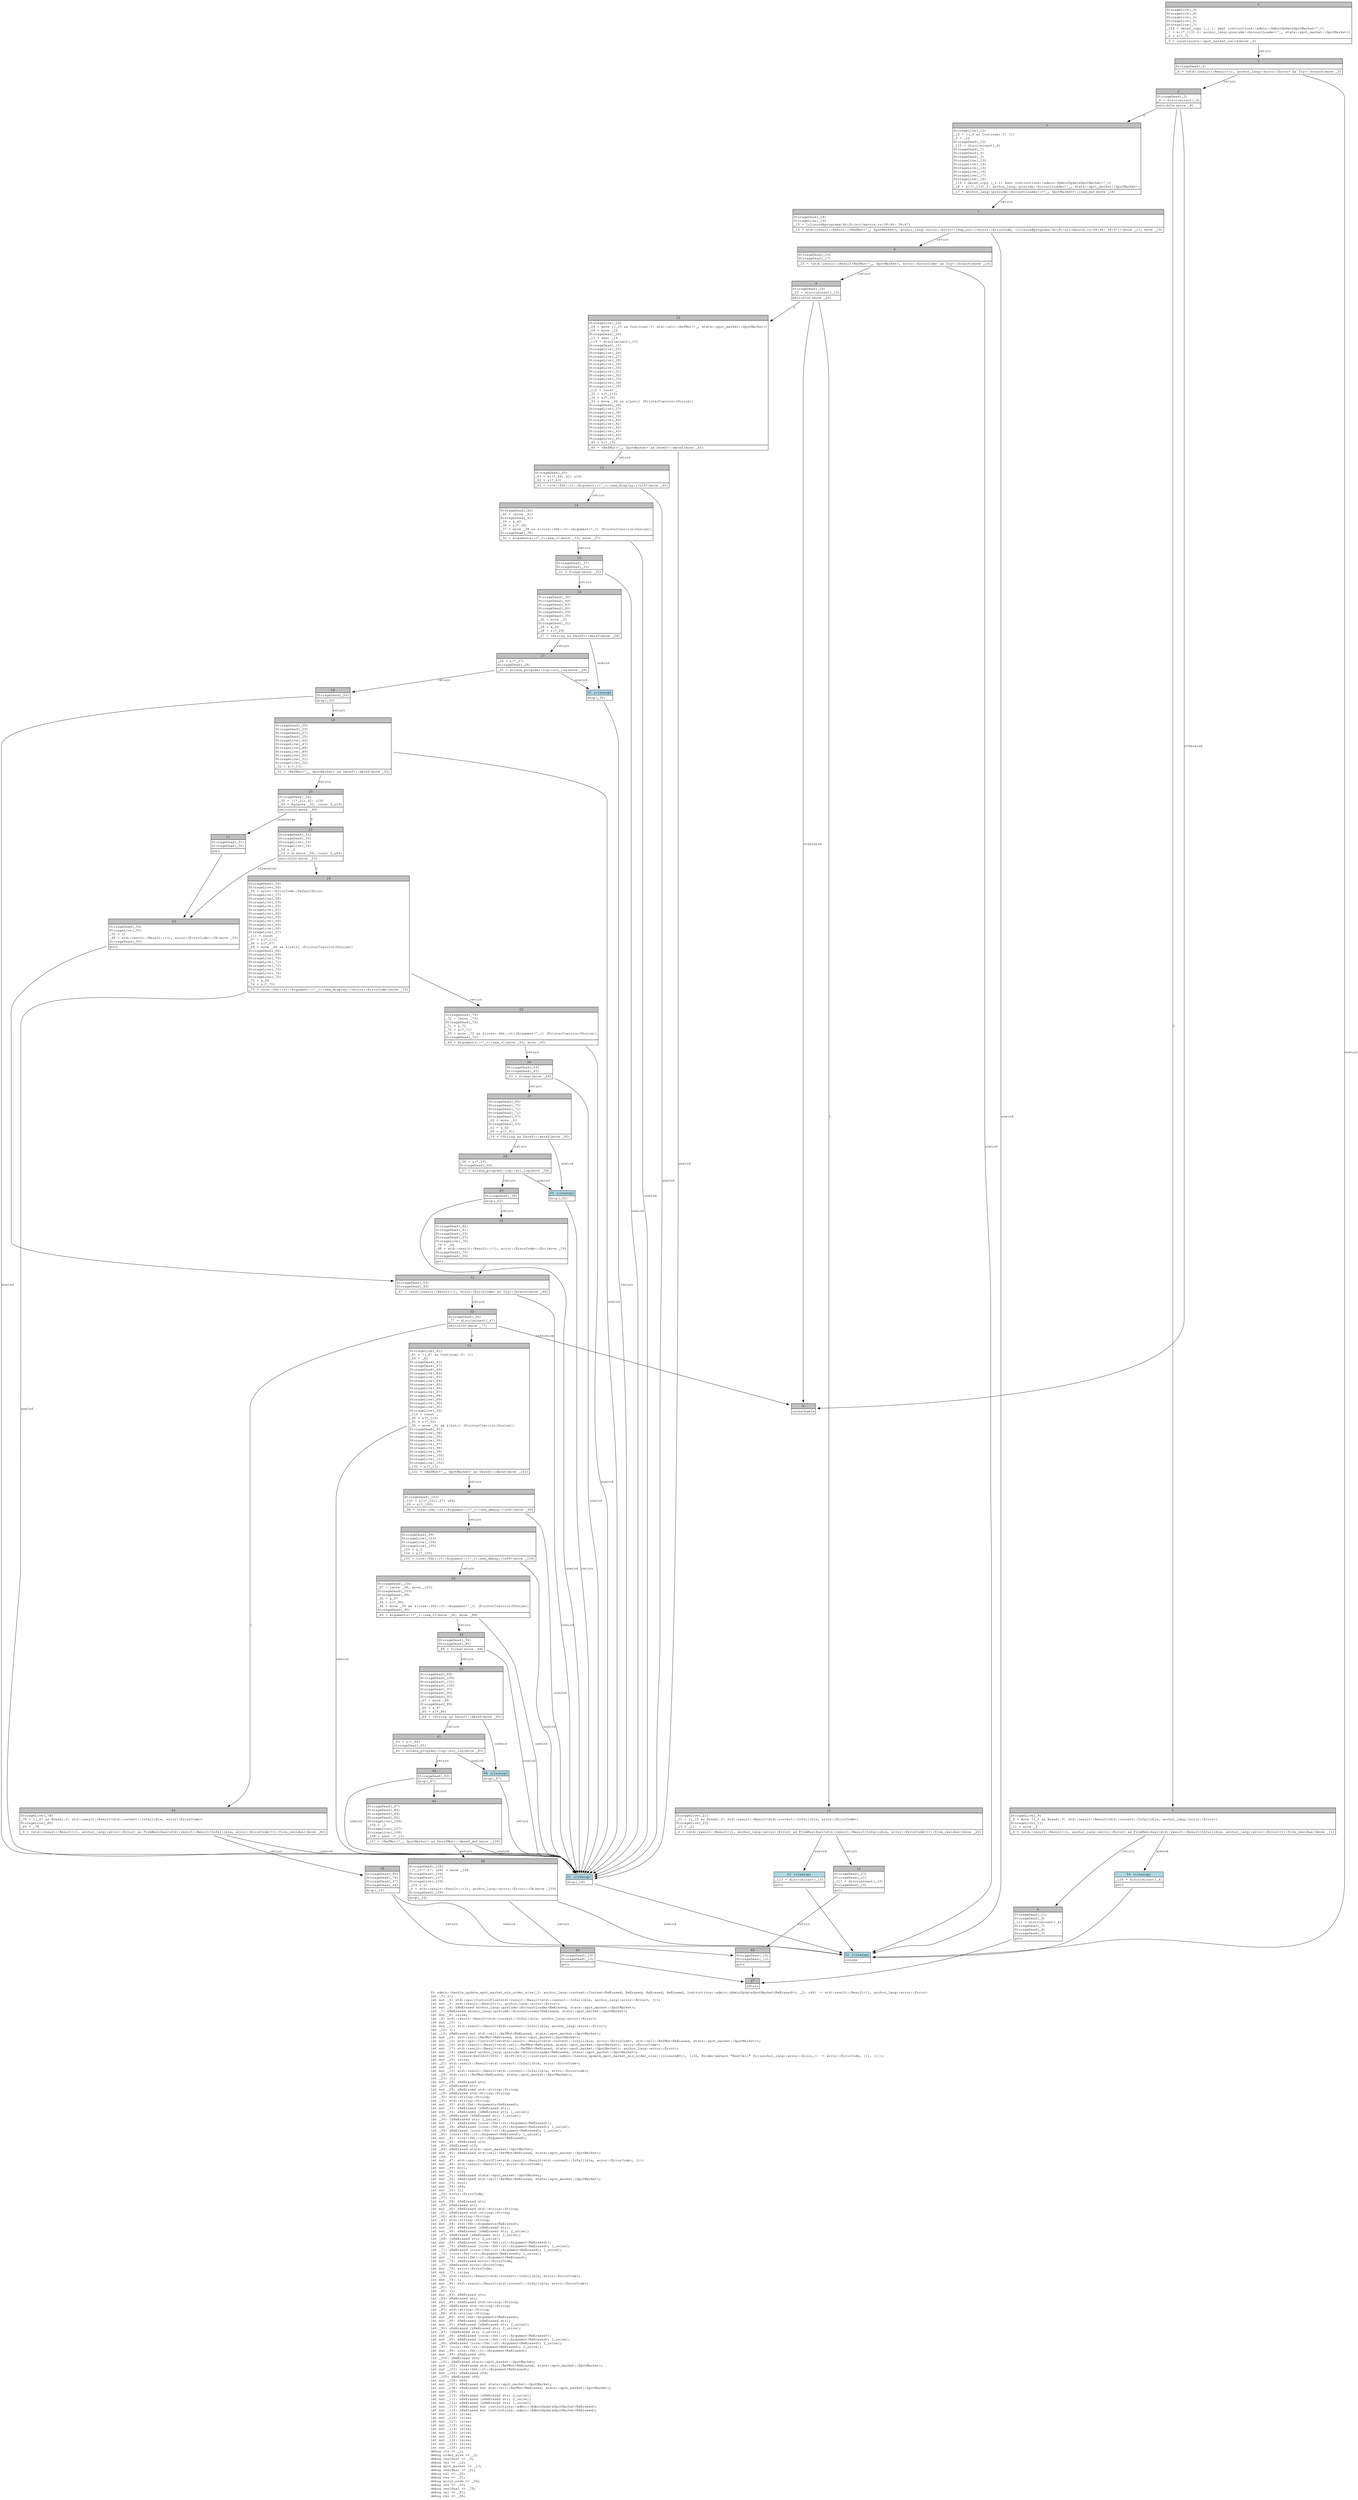 digraph Mir_0_5631 {
    graph [fontname="Courier, monospace"];
    node [fontname="Courier, monospace"];
    edge [fontname="Courier, monospace"];
    label=<fn admin::handle_update_spot_market_min_order_size(_1: anchor_lang::context::Context&lt;ReErased, ReErased, ReErased, ReErased, instructions::admin::AdminUpdateSpotMarket&lt;ReErased&gt;&gt;, _2: u64) -&gt; std::result::Result&lt;(), anchor_lang::error::Error&gt;<br align="left"/>let _3: ();<br align="left"/>let mut _4: std::ops::ControlFlow&lt;std::result::Result&lt;std::convert::Infallible, anchor_lang::error::Error&gt;, ()&gt;;<br align="left"/>let mut _5: std::result::Result&lt;(), anchor_lang::error::Error&gt;;<br align="left"/>let mut _6: &amp;ReErased anchor_lang::prelude::AccountLoader&lt;ReErased, state::spot_market::SpotMarket&gt;;<br align="left"/>let _7: &amp;ReErased anchor_lang::prelude::AccountLoader&lt;ReErased, state::spot_market::SpotMarket&gt;;<br align="left"/>let mut _8: isize;<br align="left"/>let _9: std::result::Result&lt;std::convert::Infallible, anchor_lang::error::Error&gt;;<br align="left"/>let mut _10: !;<br align="left"/>let mut _11: std::result::Result&lt;std::convert::Infallible, anchor_lang::error::Error&gt;;<br align="left"/>let _12: ();<br align="left"/>let _13: &amp;ReErased mut std::cell::RefMut&lt;ReErased, state::spot_market::SpotMarket&gt;;<br align="left"/>let mut _14: std::cell::RefMut&lt;ReErased, state::spot_market::SpotMarket&gt;;<br align="left"/>let mut _15: std::ops::ControlFlow&lt;std::result::Result&lt;std::convert::Infallible, error::ErrorCode&gt;, std::cell::RefMut&lt;ReErased, state::spot_market::SpotMarket&gt;&gt;;<br align="left"/>let mut _16: std::result::Result&lt;std::cell::RefMut&lt;ReErased, state::spot_market::SpotMarket&gt;, error::ErrorCode&gt;;<br align="left"/>let mut _17: std::result::Result&lt;std::cell::RefMut&lt;ReErased, state::spot_market::SpotMarket&gt;, anchor_lang::error::Error&gt;;<br align="left"/>let mut _18: &amp;ReErased anchor_lang::prelude::AccountLoader&lt;ReErased, state::spot_market::SpotMarket&gt;;<br align="left"/>let mut _19: Closure(DefId(0:5632 ~ drift[d311]::instructions::admin::handle_update_spot_market_min_order_size::{closure#0}), [i32, Binder(extern &quot;RustCall&quot; fn((anchor_lang::error::Error,)) -&gt; error::ErrorCode, []), ()]);<br align="left"/>let mut _20: isize;<br align="left"/>let _21: std::result::Result&lt;std::convert::Infallible, error::ErrorCode&gt;;<br align="left"/>let mut _22: !;<br align="left"/>let mut _23: std::result::Result&lt;std::convert::Infallible, error::ErrorCode&gt;;<br align="left"/>let _24: std::cell::RefMut&lt;ReErased, state::spot_market::SpotMarket&gt;;<br align="left"/>let _25: ();<br align="left"/>let mut _26: &amp;ReErased str;<br align="left"/>let _27: &amp;ReErased str;<br align="left"/>let mut _28: &amp;ReErased std::string::String;<br align="left"/>let _29: &amp;ReErased std::string::String;<br align="left"/>let _30: std::string::String;<br align="left"/>let _31: std::string::String;<br align="left"/>let mut _32: std::fmt::Arguments&lt;ReErased&gt;;<br align="left"/>let mut _33: &amp;ReErased [&amp;ReErased str];<br align="left"/>let mut _34: &amp;ReErased [&amp;ReErased str; 1_usize];<br align="left"/>let _35: &amp;ReErased [&amp;ReErased str; 1_usize];<br align="left"/>let _36: [&amp;ReErased str; 1_usize];<br align="left"/>let mut _37: &amp;ReErased [core::fmt::rt::Argument&lt;ReErased&gt;];<br align="left"/>let mut _38: &amp;ReErased [core::fmt::rt::Argument&lt;ReErased&gt;; 1_usize];<br align="left"/>let _39: &amp;ReErased [core::fmt::rt::Argument&lt;ReErased&gt;; 1_usize];<br align="left"/>let _40: [core::fmt::rt::Argument&lt;ReErased&gt;; 1_usize];<br align="left"/>let mut _41: core::fmt::rt::Argument&lt;ReErased&gt;;<br align="left"/>let mut _42: &amp;ReErased u16;<br align="left"/>let _43: &amp;ReErased u16;<br align="left"/>let _44: &amp;ReErased state::spot_market::SpotMarket;<br align="left"/>let mut _45: &amp;ReErased std::cell::RefMut&lt;ReErased, state::spot_market::SpotMarket&gt;;<br align="left"/>let _46: ();<br align="left"/>let mut _47: std::ops::ControlFlow&lt;std::result::Result&lt;std::convert::Infallible, error::ErrorCode&gt;, ()&gt;;<br align="left"/>let mut _48: std::result::Result&lt;(), error::ErrorCode&gt;;<br align="left"/>let mut _49: bool;<br align="left"/>let mut _50: u16;<br align="left"/>let mut _51: &amp;ReErased state::spot_market::SpotMarket;<br align="left"/>let mut _52: &amp;ReErased std::cell::RefMut&lt;ReErased, state::spot_market::SpotMarket&gt;;<br align="left"/>let mut _53: bool;<br align="left"/>let mut _54: u64;<br align="left"/>let mut _55: ();<br align="left"/>let _56: error::ErrorCode;<br align="left"/>let _57: ();<br align="left"/>let mut _58: &amp;ReErased str;<br align="left"/>let _59: &amp;ReErased str;<br align="left"/>let mut _60: &amp;ReErased std::string::String;<br align="left"/>let _61: &amp;ReErased std::string::String;<br align="left"/>let _62: std::string::String;<br align="left"/>let _63: std::string::String;<br align="left"/>let mut _64: std::fmt::Arguments&lt;ReErased&gt;;<br align="left"/>let mut _65: &amp;ReErased [&amp;ReErased str];<br align="left"/>let mut _66: &amp;ReErased [&amp;ReErased str; 2_usize];<br align="left"/>let _67: &amp;ReErased [&amp;ReErased str; 2_usize];<br align="left"/>let _68: [&amp;ReErased str; 2_usize];<br align="left"/>let mut _69: &amp;ReErased [core::fmt::rt::Argument&lt;ReErased&gt;];<br align="left"/>let mut _70: &amp;ReErased [core::fmt::rt::Argument&lt;ReErased&gt;; 1_usize];<br align="left"/>let _71: &amp;ReErased [core::fmt::rt::Argument&lt;ReErased&gt;; 1_usize];<br align="left"/>let _72: [core::fmt::rt::Argument&lt;ReErased&gt;; 1_usize];<br align="left"/>let mut _73: core::fmt::rt::Argument&lt;ReErased&gt;;<br align="left"/>let mut _74: &amp;ReErased error::ErrorCode;<br align="left"/>let _75: &amp;ReErased error::ErrorCode;<br align="left"/>let mut _76: error::ErrorCode;<br align="left"/>let mut _77: isize;<br align="left"/>let _78: std::result::Result&lt;std::convert::Infallible, error::ErrorCode&gt;;<br align="left"/>let mut _79: !;<br align="left"/>let mut _80: std::result::Result&lt;std::convert::Infallible, error::ErrorCode&gt;;<br align="left"/>let _81: ();<br align="left"/>let _82: ();<br align="left"/>let mut _83: &amp;ReErased str;<br align="left"/>let _84: &amp;ReErased str;<br align="left"/>let mut _85: &amp;ReErased std::string::String;<br align="left"/>let _86: &amp;ReErased std::string::String;<br align="left"/>let _87: std::string::String;<br align="left"/>let _88: std::string::String;<br align="left"/>let mut _89: std::fmt::Arguments&lt;ReErased&gt;;<br align="left"/>let mut _90: &amp;ReErased [&amp;ReErased str];<br align="left"/>let mut _91: &amp;ReErased [&amp;ReErased str; 2_usize];<br align="left"/>let _92: &amp;ReErased [&amp;ReErased str; 2_usize];<br align="left"/>let _93: [&amp;ReErased str; 2_usize];<br align="left"/>let mut _94: &amp;ReErased [core::fmt::rt::Argument&lt;ReErased&gt;];<br align="left"/>let mut _95: &amp;ReErased [core::fmt::rt::Argument&lt;ReErased&gt;; 2_usize];<br align="left"/>let _96: &amp;ReErased [core::fmt::rt::Argument&lt;ReErased&gt;; 2_usize];<br align="left"/>let _97: [core::fmt::rt::Argument&lt;ReErased&gt;; 2_usize];<br align="left"/>let mut _98: core::fmt::rt::Argument&lt;ReErased&gt;;<br align="left"/>let mut _99: &amp;ReErased u64;<br align="left"/>let _100: &amp;ReErased u64;<br align="left"/>let _101: &amp;ReErased state::spot_market::SpotMarket;<br align="left"/>let mut _102: &amp;ReErased std::cell::RefMut&lt;ReErased, state::spot_market::SpotMarket&gt;;<br align="left"/>let mut _103: core::fmt::rt::Argument&lt;ReErased&gt;;<br align="left"/>let mut _104: &amp;ReErased u64;<br align="left"/>let _105: &amp;ReErased u64;<br align="left"/>let mut _106: u64;<br align="left"/>let mut _107: &amp;ReErased mut state::spot_market::SpotMarket;<br align="left"/>let mut _108: &amp;ReErased mut std::cell::RefMut&lt;ReErased, state::spot_market::SpotMarket&gt;;<br align="left"/>let mut _109: ();<br align="left"/>let mut _110: &amp;ReErased [&amp;ReErased str; 2_usize];<br align="left"/>let mut _111: &amp;ReErased [&amp;ReErased str; 2_usize];<br align="left"/>let mut _112: &amp;ReErased [&amp;ReErased str; 1_usize];<br align="left"/>let mut _113: &amp;ReErased mut instructions::admin::AdminUpdateSpotMarket&lt;ReErased&gt;;<br align="left"/>let mut _114: &amp;ReErased mut instructions::admin::AdminUpdateSpotMarket&lt;ReErased&gt;;<br align="left"/>let mut _115: isize;<br align="left"/>let mut _116: isize;<br align="left"/>let mut _117: isize;<br align="left"/>let mut _118: isize;<br align="left"/>let mut _119: isize;<br align="left"/>let mut _120: isize;<br align="left"/>let mut _121: isize;<br align="left"/>let mut _122: isize;<br align="left"/>let mut _123: isize;<br align="left"/>let mut _124: isize;<br align="left"/>debug ctx =&gt; _1;<br align="left"/>debug order_size =&gt; _2;<br align="left"/>debug residual =&gt; _9;<br align="left"/>debug val =&gt; _12;<br align="left"/>debug spot_market =&gt; _13;<br align="left"/>debug residual =&gt; _21;<br align="left"/>debug val =&gt; _24;<br align="left"/>debug res =&gt; _31;<br align="left"/>debug error_code =&gt; _56;<br align="left"/>debug res =&gt; _63;<br align="left"/>debug residual =&gt; _78;<br align="left"/>debug val =&gt; _81;<br align="left"/>debug res =&gt; _88;<br align="left"/>>;
    bb0__0_5631 [shape="none", label=<<table border="0" cellborder="1" cellspacing="0"><tr><td bgcolor="gray" align="center" colspan="1">0</td></tr><tr><td align="left" balign="left">StorageLive(_3)<br/>StorageLive(_4)<br/>StorageLive(_5)<br/>StorageLive(_6)<br/>StorageLive(_7)<br/>_113 = deref_copy (_1.1: &amp;mut instructions::admin::AdminUpdateSpotMarket&lt;'_&gt;)<br/>_7 = &amp;((*_113).2: anchor_lang::prelude::AccountLoader&lt;'_, state::spot_market::SpotMarket&gt;)<br/>_6 = &amp;(*_7)<br/></td></tr><tr><td align="left">_5 = constraints::spot_market_valid(move _6)</td></tr></table>>];
    bb1__0_5631 [shape="none", label=<<table border="0" cellborder="1" cellspacing="0"><tr><td bgcolor="gray" align="center" colspan="1">1</td></tr><tr><td align="left" balign="left">StorageDead(_6)<br/></td></tr><tr><td align="left">_4 = &lt;std::result::Result&lt;(), anchor_lang::error::Error&gt; as Try&gt;::branch(move _5)</td></tr></table>>];
    bb2__0_5631 [shape="none", label=<<table border="0" cellborder="1" cellspacing="0"><tr><td bgcolor="gray" align="center" colspan="1">2</td></tr><tr><td align="left" balign="left">StorageDead(_5)<br/>_8 = discriminant(_4)<br/></td></tr><tr><td align="left">switchInt(move _8)</td></tr></table>>];
    bb3__0_5631 [shape="none", label=<<table border="0" cellborder="1" cellspacing="0"><tr><td bgcolor="gray" align="center" colspan="1">3</td></tr><tr><td align="left" balign="left">StorageLive(_12)<br/>_12 = ((_4 as Continue).0: ())<br/>_3 = _12<br/>StorageDead(_12)<br/>_115 = discriminant(_4)<br/>StorageDead(_7)<br/>StorageDead(_4)<br/>StorageDead(_3)<br/>StorageLive(_13)<br/>StorageLive(_14)<br/>StorageLive(_15)<br/>StorageLive(_16)<br/>StorageLive(_17)<br/>StorageLive(_18)<br/>_114 = deref_copy (_1.1: &amp;mut instructions::admin::AdminUpdateSpotMarket&lt;'_&gt;)<br/>_18 = &amp;((*_114).2: anchor_lang::prelude::AccountLoader&lt;'_, state::spot_market::SpotMarket&gt;)<br/></td></tr><tr><td align="left">_17 = anchor_lang::prelude::AccountLoader::&lt;'_, SpotMarket&gt;::load_mut(move _18)</td></tr></table>>];
    bb4__0_5631 [shape="none", label=<<table border="0" cellborder="1" cellspacing="0"><tr><td bgcolor="gray" align="center" colspan="1">4</td></tr><tr><td align="left">unreachable</td></tr></table>>];
    bb5__0_5631 [shape="none", label=<<table border="0" cellborder="1" cellspacing="0"><tr><td bgcolor="gray" align="center" colspan="1">5</td></tr><tr><td align="left" balign="left">StorageLive(_9)<br/>_9 = move ((_4 as Break).0: std::result::Result&lt;std::convert::Infallible, anchor_lang::error::Error&gt;)<br/>StorageLive(_11)<br/>_11 = move _9<br/></td></tr><tr><td align="left">_0 = &lt;std::result::Result&lt;(), anchor_lang::error::Error&gt; as FromResidual&lt;std::result::Result&lt;Infallible, anchor_lang::error::Error&gt;&gt;&gt;::from_residual(move _11)</td></tr></table>>];
    bb6__0_5631 [shape="none", label=<<table border="0" cellborder="1" cellspacing="0"><tr><td bgcolor="gray" align="center" colspan="1">6</td></tr><tr><td align="left" balign="left">StorageDead(_11)<br/>StorageDead(_9)<br/>_121 = discriminant(_4)<br/>StorageDead(_7)<br/>StorageDead(_4)<br/>StorageDead(_3)<br/></td></tr><tr><td align="left">goto</td></tr></table>>];
    bb7__0_5631 [shape="none", label=<<table border="0" cellborder="1" cellspacing="0"><tr><td bgcolor="gray" align="center" colspan="1">7</td></tr><tr><td align="left" balign="left">StorageDead(_18)<br/>StorageLive(_19)<br/>_19 = {closure@programs/drift/src/macros.rs:58:44: 58:47}<br/></td></tr><tr><td align="left">_16 = std::result::Result::&lt;RefMut&lt;'_, SpotMarket&gt;, anchor_lang::error::Error&gt;::map_err::&lt;error::ErrorCode, {closure@programs/drift/src/macros.rs:58:44: 58:47}&gt;(move _17, move _19)</td></tr></table>>];
    bb8__0_5631 [shape="none", label=<<table border="0" cellborder="1" cellspacing="0"><tr><td bgcolor="gray" align="center" colspan="1">8</td></tr><tr><td align="left" balign="left">StorageDead(_19)<br/>StorageDead(_17)<br/></td></tr><tr><td align="left">_15 = &lt;std::result::Result&lt;RefMut&lt;'_, SpotMarket&gt;, error::ErrorCode&gt; as Try&gt;::branch(move _16)</td></tr></table>>];
    bb9__0_5631 [shape="none", label=<<table border="0" cellborder="1" cellspacing="0"><tr><td bgcolor="gray" align="center" colspan="1">9</td></tr><tr><td align="left" balign="left">StorageDead(_16)<br/>_20 = discriminant(_15)<br/></td></tr><tr><td align="left">switchInt(move _20)</td></tr></table>>];
    bb10__0_5631 [shape="none", label=<<table border="0" cellborder="1" cellspacing="0"><tr><td bgcolor="gray" align="center" colspan="1">10</td></tr><tr><td align="left" balign="left">StorageLive(_24)<br/>_24 = move ((_15 as Continue).0: std::cell::RefMut&lt;'_, state::spot_market::SpotMarket&gt;)<br/>_14 = move _24<br/>StorageDead(_24)<br/>_13 = &amp;mut _14<br/>_119 = discriminant(_15)<br/>StorageDead(_15)<br/>StorageLive(_25)<br/>StorageLive(_26)<br/>StorageLive(_27)<br/>StorageLive(_28)<br/>StorageLive(_29)<br/>StorageLive(_30)<br/>StorageLive(_31)<br/>StorageLive(_32)<br/>StorageLive(_33)<br/>StorageLive(_34)<br/>StorageLive(_35)<br/>_112 = const _<br/>_35 = &amp;(*_112)<br/>_34 = &amp;(*_35)<br/>_33 = move _34 as &amp;[&amp;str] (PointerCoercion(Unsize))<br/>StorageDead(_34)<br/>StorageLive(_37)<br/>StorageLive(_38)<br/>StorageLive(_39)<br/>StorageLive(_40)<br/>StorageLive(_41)<br/>StorageLive(_42)<br/>StorageLive(_43)<br/>StorageLive(_44)<br/>StorageLive(_45)<br/>_45 = &amp;(*_13)<br/></td></tr><tr><td align="left">_44 = &lt;RefMut&lt;'_, SpotMarket&gt; as Deref&gt;::deref(move _45)</td></tr></table>>];
    bb11__0_5631 [shape="none", label=<<table border="0" cellborder="1" cellspacing="0"><tr><td bgcolor="gray" align="center" colspan="1">11</td></tr><tr><td align="left" balign="left">StorageLive(_21)<br/>_21 = ((_15 as Break).0: std::result::Result&lt;std::convert::Infallible, error::ErrorCode&gt;)<br/>StorageLive(_23)<br/>_23 = _21<br/></td></tr><tr><td align="left">_0 = &lt;std::result::Result&lt;(), anchor_lang::error::Error&gt; as FromResidual&lt;std::result::Result&lt;Infallible, error::ErrorCode&gt;&gt;&gt;::from_residual(move _23)</td></tr></table>>];
    bb12__0_5631 [shape="none", label=<<table border="0" cellborder="1" cellspacing="0"><tr><td bgcolor="gray" align="center" colspan="1">12</td></tr><tr><td align="left" balign="left">StorageDead(_23)<br/>StorageDead(_21)<br/>_117 = discriminant(_15)<br/>StorageDead(_15)<br/></td></tr><tr><td align="left">goto</td></tr></table>>];
    bb13__0_5631 [shape="none", label=<<table border="0" cellborder="1" cellspacing="0"><tr><td bgcolor="gray" align="center" colspan="1">13</td></tr><tr><td align="left" balign="left">StorageDead(_45)<br/>_43 = &amp;((*_44).42: u16)<br/>_42 = &amp;(*_43)<br/></td></tr><tr><td align="left">_41 = core::fmt::rt::Argument::&lt;'_&gt;::new_display::&lt;u16&gt;(move _42)</td></tr></table>>];
    bb14__0_5631 [shape="none", label=<<table border="0" cellborder="1" cellspacing="0"><tr><td bgcolor="gray" align="center" colspan="1">14</td></tr><tr><td align="left" balign="left">StorageDead(_42)<br/>_40 = [move _41]<br/>StorageDead(_41)<br/>_39 = &amp;_40<br/>_38 = &amp;(*_39)<br/>_37 = move _38 as &amp;[core::fmt::rt::Argument&lt;'_&gt;] (PointerCoercion(Unsize))<br/>StorageDead(_38)<br/></td></tr><tr><td align="left">_32 = Arguments::&lt;'_&gt;::new_v1(move _33, move _37)</td></tr></table>>];
    bb15__0_5631 [shape="none", label=<<table border="0" cellborder="1" cellspacing="0"><tr><td bgcolor="gray" align="center" colspan="1">15</td></tr><tr><td align="left" balign="left">StorageDead(_37)<br/>StorageDead(_33)<br/></td></tr><tr><td align="left">_31 = format(move _32)</td></tr></table>>];
    bb16__0_5631 [shape="none", label=<<table border="0" cellborder="1" cellspacing="0"><tr><td bgcolor="gray" align="center" colspan="1">16</td></tr><tr><td align="left" balign="left">StorageDead(_32)<br/>StorageDead(_44)<br/>StorageDead(_43)<br/>StorageDead(_40)<br/>StorageDead(_39)<br/>StorageDead(_35)<br/>_30 = move _31<br/>StorageDead(_31)<br/>_29 = &amp;_30<br/>_28 = &amp;(*_29)<br/></td></tr><tr><td align="left">_27 = &lt;String as Deref&gt;::deref(move _28)</td></tr></table>>];
    bb17__0_5631 [shape="none", label=<<table border="0" cellborder="1" cellspacing="0"><tr><td bgcolor="gray" align="center" colspan="1">17</td></tr><tr><td align="left" balign="left">_26 = &amp;(*_27)<br/>StorageDead(_28)<br/></td></tr><tr><td align="left">_25 = solana_program::log::sol_log(move _26)</td></tr></table>>];
    bb18__0_5631 [shape="none", label=<<table border="0" cellborder="1" cellspacing="0"><tr><td bgcolor="gray" align="center" colspan="1">18</td></tr><tr><td align="left" balign="left">StorageDead(_26)<br/></td></tr><tr><td align="left">drop(_30)</td></tr></table>>];
    bb19__0_5631 [shape="none", label=<<table border="0" cellborder="1" cellspacing="0"><tr><td bgcolor="gray" align="center" colspan="1">19</td></tr><tr><td align="left" balign="left">StorageDead(_30)<br/>StorageDead(_29)<br/>StorageDead(_27)<br/>StorageDead(_25)<br/>StorageLive(_46)<br/>StorageLive(_47)<br/>StorageLive(_48)<br/>StorageLive(_49)<br/>StorageLive(_50)<br/>StorageLive(_51)<br/>StorageLive(_52)<br/>_52 = &amp;(*_13)<br/></td></tr><tr><td align="left">_51 = &lt;RefMut&lt;'_, SpotMarket&gt; as Deref&gt;::deref(move _52)</td></tr></table>>];
    bb20__0_5631 [shape="none", label=<<table border="0" cellborder="1" cellspacing="0"><tr><td bgcolor="gray" align="center" colspan="1">20</td></tr><tr><td align="left" balign="left">StorageDead(_52)<br/>_50 = ((*_51).42: u16)<br/>_49 = Eq(move _50, const 0_u16)<br/></td></tr><tr><td align="left">switchInt(move _49)</td></tr></table>>];
    bb21__0_5631 [shape="none", label=<<table border="0" cellborder="1" cellspacing="0"><tr><td bgcolor="gray" align="center" colspan="1">21</td></tr><tr><td align="left" balign="left">StorageDead(_51)<br/>StorageDead(_50)<br/></td></tr><tr><td align="left">goto</td></tr></table>>];
    bb22__0_5631 [shape="none", label=<<table border="0" cellborder="1" cellspacing="0"><tr><td bgcolor="gray" align="center" colspan="1">22</td></tr><tr><td align="left" balign="left">StorageDead(_51)<br/>StorageDead(_50)<br/>StorageLive(_53)<br/>StorageLive(_54)<br/>_54 = _2<br/>_53 = Gt(move _54, const 0_u64)<br/></td></tr><tr><td align="left">switchInt(move _53)</td></tr></table>>];
    bb23__0_5631 [shape="none", label=<<table border="0" cellborder="1" cellspacing="0"><tr><td bgcolor="gray" align="center" colspan="1">23</td></tr><tr><td align="left" balign="left">StorageDead(_54)<br/>StorageLive(_55)<br/>_55 = ()<br/>_48 = std::result::Result::&lt;(), error::ErrorCode&gt;::Ok(move _55)<br/>StorageDead(_55)<br/></td></tr><tr><td align="left">goto</td></tr></table>>];
    bb24__0_5631 [shape="none", label=<<table border="0" cellborder="1" cellspacing="0"><tr><td bgcolor="gray" align="center" colspan="1">24</td></tr><tr><td align="left" balign="left">StorageDead(_54)<br/>StorageLive(_56)<br/>_56 = error::ErrorCode::DefaultError<br/>StorageLive(_57)<br/>StorageLive(_58)<br/>StorageLive(_59)<br/>StorageLive(_60)<br/>StorageLive(_61)<br/>StorageLive(_62)<br/>StorageLive(_63)<br/>StorageLive(_64)<br/>StorageLive(_65)<br/>StorageLive(_66)<br/>StorageLive(_67)<br/>_111 = const _<br/>_67 = &amp;(*_111)<br/>_66 = &amp;(*_67)<br/>_65 = move _66 as &amp;[&amp;str] (PointerCoercion(Unsize))<br/>StorageDead(_66)<br/>StorageLive(_69)<br/>StorageLive(_70)<br/>StorageLive(_71)<br/>StorageLive(_72)<br/>StorageLive(_73)<br/>StorageLive(_74)<br/>StorageLive(_75)<br/>_75 = &amp;_56<br/>_74 = &amp;(*_75)<br/></td></tr><tr><td align="left">_73 = core::fmt::rt::Argument::&lt;'_&gt;::new_display::&lt;error::ErrorCode&gt;(move _74)</td></tr></table>>];
    bb25__0_5631 [shape="none", label=<<table border="0" cellborder="1" cellspacing="0"><tr><td bgcolor="gray" align="center" colspan="1">25</td></tr><tr><td align="left" balign="left">StorageDead(_74)<br/>_72 = [move _73]<br/>StorageDead(_73)<br/>_71 = &amp;_72<br/>_70 = &amp;(*_71)<br/>_69 = move _70 as &amp;[core::fmt::rt::Argument&lt;'_&gt;] (PointerCoercion(Unsize))<br/>StorageDead(_70)<br/></td></tr><tr><td align="left">_64 = Arguments::&lt;'_&gt;::new_v1(move _65, move _69)</td></tr></table>>];
    bb26__0_5631 [shape="none", label=<<table border="0" cellborder="1" cellspacing="0"><tr><td bgcolor="gray" align="center" colspan="1">26</td></tr><tr><td align="left" balign="left">StorageDead(_69)<br/>StorageDead(_65)<br/></td></tr><tr><td align="left">_63 = format(move _64)</td></tr></table>>];
    bb27__0_5631 [shape="none", label=<<table border="0" cellborder="1" cellspacing="0"><tr><td bgcolor="gray" align="center" colspan="1">27</td></tr><tr><td align="left" balign="left">StorageDead(_64)<br/>StorageDead(_75)<br/>StorageDead(_72)<br/>StorageDead(_71)<br/>StorageDead(_67)<br/>_62 = move _63<br/>StorageDead(_63)<br/>_61 = &amp;_62<br/>_60 = &amp;(*_61)<br/></td></tr><tr><td align="left">_59 = &lt;String as Deref&gt;::deref(move _60)</td></tr></table>>];
    bb28__0_5631 [shape="none", label=<<table border="0" cellborder="1" cellspacing="0"><tr><td bgcolor="gray" align="center" colspan="1">28</td></tr><tr><td align="left" balign="left">_58 = &amp;(*_59)<br/>StorageDead(_60)<br/></td></tr><tr><td align="left">_57 = solana_program::log::sol_log(move _58)</td></tr></table>>];
    bb29__0_5631 [shape="none", label=<<table border="0" cellborder="1" cellspacing="0"><tr><td bgcolor="gray" align="center" colspan="1">29</td></tr><tr><td align="left" balign="left">StorageDead(_58)<br/></td></tr><tr><td align="left">drop(_62)</td></tr></table>>];
    bb30__0_5631 [shape="none", label=<<table border="0" cellborder="1" cellspacing="0"><tr><td bgcolor="gray" align="center" colspan="1">30</td></tr><tr><td align="left" balign="left">StorageDead(_62)<br/>StorageDead(_61)<br/>StorageDead(_59)<br/>StorageDead(_57)<br/>StorageLive(_76)<br/>_76 = _56<br/>_48 = std::result::Result::&lt;(), error::ErrorCode&gt;::Err(move _76)<br/>StorageDead(_76)<br/>StorageDead(_56)<br/></td></tr><tr><td align="left">goto</td></tr></table>>];
    bb31__0_5631 [shape="none", label=<<table border="0" cellborder="1" cellspacing="0"><tr><td bgcolor="gray" align="center" colspan="1">31</td></tr><tr><td align="left" balign="left">StorageDead(_53)<br/>StorageDead(_49)<br/></td></tr><tr><td align="left">_47 = &lt;std::result::Result&lt;(), error::ErrorCode&gt; as Try&gt;::branch(move _48)</td></tr></table>>];
    bb32__0_5631 [shape="none", label=<<table border="0" cellborder="1" cellspacing="0"><tr><td bgcolor="gray" align="center" colspan="1">32</td></tr><tr><td align="left" balign="left">StorageDead(_48)<br/>_77 = discriminant(_47)<br/></td></tr><tr><td align="left">switchInt(move _77)</td></tr></table>>];
    bb33__0_5631 [shape="none", label=<<table border="0" cellborder="1" cellspacing="0"><tr><td bgcolor="gray" align="center" colspan="1">33</td></tr><tr><td align="left" balign="left">StorageLive(_81)<br/>_81 = ((_47 as Continue).0: ())<br/>_46 = _81<br/>StorageDead(_81)<br/>StorageDead(_47)<br/>StorageDead(_46)<br/>StorageLive(_82)<br/>StorageLive(_83)<br/>StorageLive(_84)<br/>StorageLive(_85)<br/>StorageLive(_86)<br/>StorageLive(_87)<br/>StorageLive(_88)<br/>StorageLive(_89)<br/>StorageLive(_90)<br/>StorageLive(_91)<br/>StorageLive(_92)<br/>_110 = const _<br/>_92 = &amp;(*_110)<br/>_91 = &amp;(*_92)<br/>_90 = move _91 as &amp;[&amp;str] (PointerCoercion(Unsize))<br/>StorageDead(_91)<br/>StorageLive(_94)<br/>StorageLive(_95)<br/>StorageLive(_96)<br/>StorageLive(_97)<br/>StorageLive(_98)<br/>StorageLive(_99)<br/>StorageLive(_100)<br/>StorageLive(_101)<br/>StorageLive(_102)<br/>_102 = &amp;(*_13)<br/></td></tr><tr><td align="left">_101 = &lt;RefMut&lt;'_, SpotMarket&gt; as Deref&gt;::deref(move _102)</td></tr></table>>];
    bb34__0_5631 [shape="none", label=<<table border="0" cellborder="1" cellspacing="0"><tr><td bgcolor="gray" align="center" colspan="1">34</td></tr><tr><td align="left" balign="left">StorageLive(_78)<br/>_78 = ((_47 as Break).0: std::result::Result&lt;std::convert::Infallible, error::ErrorCode&gt;)<br/>StorageLive(_80)<br/>_80 = _78<br/></td></tr><tr><td align="left">_0 = &lt;std::result::Result&lt;(), anchor_lang::error::Error&gt; as FromResidual&lt;std::result::Result&lt;Infallible, error::ErrorCode&gt;&gt;&gt;::from_residual(move _80)</td></tr></table>>];
    bb35__0_5631 [shape="none", label=<<table border="0" cellborder="1" cellspacing="0"><tr><td bgcolor="gray" align="center" colspan="1">35</td></tr><tr><td align="left" balign="left">StorageDead(_80)<br/>StorageDead(_78)<br/>StorageDead(_47)<br/>StorageDead(_46)<br/></td></tr><tr><td align="left">drop(_14)</td></tr></table>>];
    bb36__0_5631 [shape="none", label=<<table border="0" cellborder="1" cellspacing="0"><tr><td bgcolor="gray" align="center" colspan="1">36</td></tr><tr><td align="left" balign="left">StorageDead(_102)<br/>_100 = &amp;((*_101).27: u64)<br/>_99 = &amp;(*_100)<br/></td></tr><tr><td align="left">_98 = core::fmt::rt::Argument::&lt;'_&gt;::new_debug::&lt;u64&gt;(move _99)</td></tr></table>>];
    bb37__0_5631 [shape="none", label=<<table border="0" cellborder="1" cellspacing="0"><tr><td bgcolor="gray" align="center" colspan="1">37</td></tr><tr><td align="left" balign="left">StorageDead(_99)<br/>StorageLive(_103)<br/>StorageLive(_104)<br/>StorageLive(_105)<br/>_105 = &amp;_2<br/>_104 = &amp;(*_105)<br/></td></tr><tr><td align="left">_103 = core::fmt::rt::Argument::&lt;'_&gt;::new_debug::&lt;u64&gt;(move _104)</td></tr></table>>];
    bb38__0_5631 [shape="none", label=<<table border="0" cellborder="1" cellspacing="0"><tr><td bgcolor="gray" align="center" colspan="1">38</td></tr><tr><td align="left" balign="left">StorageDead(_104)<br/>_97 = [move _98, move _103]<br/>StorageDead(_103)<br/>StorageDead(_98)<br/>_96 = &amp;_97<br/>_95 = &amp;(*_96)<br/>_94 = move _95 as &amp;[core::fmt::rt::Argument&lt;'_&gt;] (PointerCoercion(Unsize))<br/>StorageDead(_95)<br/></td></tr><tr><td align="left">_89 = Arguments::&lt;'_&gt;::new_v1(move _90, move _94)</td></tr></table>>];
    bb39__0_5631 [shape="none", label=<<table border="0" cellborder="1" cellspacing="0"><tr><td bgcolor="gray" align="center" colspan="1">39</td></tr><tr><td align="left" balign="left">StorageDead(_94)<br/>StorageDead(_90)<br/></td></tr><tr><td align="left">_88 = format(move _89)</td></tr></table>>];
    bb40__0_5631 [shape="none", label=<<table border="0" cellborder="1" cellspacing="0"><tr><td bgcolor="gray" align="center" colspan="1">40</td></tr><tr><td align="left" balign="left">StorageDead(_89)<br/>StorageDead(_105)<br/>StorageDead(_101)<br/>StorageDead(_100)<br/>StorageDead(_97)<br/>StorageDead(_96)<br/>StorageDead(_92)<br/>_87 = move _88<br/>StorageDead(_88)<br/>_86 = &amp;_87<br/>_85 = &amp;(*_86)<br/></td></tr><tr><td align="left">_84 = &lt;String as Deref&gt;::deref(move _85)</td></tr></table>>];
    bb41__0_5631 [shape="none", label=<<table border="0" cellborder="1" cellspacing="0"><tr><td bgcolor="gray" align="center" colspan="1">41</td></tr><tr><td align="left" balign="left">_83 = &amp;(*_84)<br/>StorageDead(_85)<br/></td></tr><tr><td align="left">_82 = solana_program::log::sol_log(move _83)</td></tr></table>>];
    bb42__0_5631 [shape="none", label=<<table border="0" cellborder="1" cellspacing="0"><tr><td bgcolor="gray" align="center" colspan="1">42</td></tr><tr><td align="left" balign="left">StorageDead(_83)<br/></td></tr><tr><td align="left">drop(_87)</td></tr></table>>];
    bb43__0_5631 [shape="none", label=<<table border="0" cellborder="1" cellspacing="0"><tr><td bgcolor="gray" align="center" colspan="1">43</td></tr><tr><td align="left" balign="left">StorageDead(_87)<br/>StorageDead(_86)<br/>StorageDead(_84)<br/>StorageDead(_82)<br/>StorageLive(_106)<br/>_106 = _2<br/>StorageLive(_107)<br/>StorageLive(_108)<br/>_108 = &amp;mut (*_13)<br/></td></tr><tr><td align="left">_107 = &lt;RefMut&lt;'_, SpotMarket&gt; as DerefMut&gt;::deref_mut(move _108)</td></tr></table>>];
    bb44__0_5631 [shape="none", label=<<table border="0" cellborder="1" cellspacing="0"><tr><td bgcolor="gray" align="center" colspan="1">44</td></tr><tr><td align="left" balign="left">StorageDead(_108)<br/>((*_107).27: u64) = move _106<br/>StorageDead(_106)<br/>StorageDead(_107)<br/>StorageLive(_109)<br/>_109 = ()<br/>_0 = std::result::Result::&lt;(), anchor_lang::error::Error&gt;::Ok(move _109)<br/>StorageDead(_109)<br/></td></tr><tr><td align="left">drop(_14)</td></tr></table>>];
    bb45__0_5631 [shape="none", label=<<table border="0" cellborder="1" cellspacing="0"><tr><td bgcolor="gray" align="center" colspan="1">45</td></tr><tr><td align="left" balign="left">StorageDead(_14)<br/>StorageDead(_13)<br/></td></tr><tr><td align="left">goto</td></tr></table>>];
    bb46__0_5631 [shape="none", label=<<table border="0" cellborder="1" cellspacing="0"><tr><td bgcolor="gray" align="center" colspan="1">46</td></tr><tr><td align="left" balign="left">StorageDead(_14)<br/>StorageDead(_13)<br/></td></tr><tr><td align="left">goto</td></tr></table>>];
    bb47__0_5631 [shape="none", label=<<table border="0" cellborder="1" cellspacing="0"><tr><td bgcolor="gray" align="center" colspan="1">47</td></tr><tr><td align="left">return</td></tr></table>>];
    bb48__0_5631 [shape="none", label=<<table border="0" cellborder="1" cellspacing="0"><tr><td bgcolor="lightblue" align="center" colspan="1">48 (cleanup)</td></tr><tr><td align="left">drop(_87)</td></tr></table>>];
    bb49__0_5631 [shape="none", label=<<table border="0" cellborder="1" cellspacing="0"><tr><td bgcolor="lightblue" align="center" colspan="1">49 (cleanup)</td></tr><tr><td align="left">drop(_62)</td></tr></table>>];
    bb50__0_5631 [shape="none", label=<<table border="0" cellborder="1" cellspacing="0"><tr><td bgcolor="lightblue" align="center" colspan="1">50 (cleanup)</td></tr><tr><td align="left">drop(_30)</td></tr></table>>];
    bb51__0_5631 [shape="none", label=<<table border="0" cellborder="1" cellspacing="0"><tr><td bgcolor="lightblue" align="center" colspan="1">51 (cleanup)</td></tr><tr><td align="left">drop(_14)</td></tr></table>>];
    bb52__0_5631 [shape="none", label=<<table border="0" cellborder="1" cellspacing="0"><tr><td bgcolor="lightblue" align="center" colspan="1">52 (cleanup)</td></tr><tr><td align="left">resume</td></tr></table>>];
    bb53__0_5631 [shape="none", label=<<table border="0" cellborder="1" cellspacing="0"><tr><td bgcolor="lightblue" align="center" colspan="1">53 (cleanup)</td></tr><tr><td align="left" balign="left">_123 = discriminant(_15)<br/></td></tr><tr><td align="left">goto</td></tr></table>>];
    bb54__0_5631 [shape="none", label=<<table border="0" cellborder="1" cellspacing="0"><tr><td bgcolor="lightblue" align="center" colspan="1">54 (cleanup)</td></tr><tr><td align="left" balign="left">_124 = discriminant(_4)<br/></td></tr><tr><td align="left">goto</td></tr></table>>];
    bb0__0_5631 -> bb1__0_5631 [label="return"];
    bb1__0_5631 -> bb2__0_5631 [label="return"];
    bb1__0_5631 -> bb52__0_5631 [label="unwind"];
    bb2__0_5631 -> bb3__0_5631 [label="0"];
    bb2__0_5631 -> bb5__0_5631 [label="1"];
    bb2__0_5631 -> bb4__0_5631 [label="otherwise"];
    bb3__0_5631 -> bb7__0_5631 [label="return"];
    bb5__0_5631 -> bb6__0_5631 [label="return"];
    bb5__0_5631 -> bb54__0_5631 [label="unwind"];
    bb6__0_5631 -> bb47__0_5631 [label=""];
    bb7__0_5631 -> bb8__0_5631 [label="return"];
    bb7__0_5631 -> bb52__0_5631 [label="unwind"];
    bb8__0_5631 -> bb9__0_5631 [label="return"];
    bb8__0_5631 -> bb52__0_5631 [label="unwind"];
    bb9__0_5631 -> bb10__0_5631 [label="0"];
    bb9__0_5631 -> bb11__0_5631 [label="1"];
    bb9__0_5631 -> bb4__0_5631 [label="otherwise"];
    bb10__0_5631 -> bb13__0_5631 [label="return"];
    bb10__0_5631 -> bb51__0_5631 [label="unwind"];
    bb11__0_5631 -> bb12__0_5631 [label="return"];
    bb11__0_5631 -> bb53__0_5631 [label="unwind"];
    bb12__0_5631 -> bb46__0_5631 [label=""];
    bb13__0_5631 -> bb14__0_5631 [label="return"];
    bb13__0_5631 -> bb51__0_5631 [label="unwind"];
    bb14__0_5631 -> bb15__0_5631 [label="return"];
    bb14__0_5631 -> bb51__0_5631 [label="unwind"];
    bb15__0_5631 -> bb16__0_5631 [label="return"];
    bb15__0_5631 -> bb51__0_5631 [label="unwind"];
    bb16__0_5631 -> bb17__0_5631 [label="return"];
    bb16__0_5631 -> bb50__0_5631 [label="unwind"];
    bb17__0_5631 -> bb18__0_5631 [label="return"];
    bb17__0_5631 -> bb50__0_5631 [label="unwind"];
    bb18__0_5631 -> bb19__0_5631 [label="return"];
    bb18__0_5631 -> bb51__0_5631 [label="unwind"];
    bb19__0_5631 -> bb20__0_5631 [label="return"];
    bb19__0_5631 -> bb51__0_5631 [label="unwind"];
    bb20__0_5631 -> bb22__0_5631 [label="0"];
    bb20__0_5631 -> bb21__0_5631 [label="otherwise"];
    bb21__0_5631 -> bb23__0_5631 [label=""];
    bb22__0_5631 -> bb24__0_5631 [label="0"];
    bb22__0_5631 -> bb23__0_5631 [label="otherwise"];
    bb23__0_5631 -> bb31__0_5631 [label=""];
    bb24__0_5631 -> bb25__0_5631 [label="return"];
    bb24__0_5631 -> bb51__0_5631 [label="unwind"];
    bb25__0_5631 -> bb26__0_5631 [label="return"];
    bb25__0_5631 -> bb51__0_5631 [label="unwind"];
    bb26__0_5631 -> bb27__0_5631 [label="return"];
    bb26__0_5631 -> bb51__0_5631 [label="unwind"];
    bb27__0_5631 -> bb28__0_5631 [label="return"];
    bb27__0_5631 -> bb49__0_5631 [label="unwind"];
    bb28__0_5631 -> bb29__0_5631 [label="return"];
    bb28__0_5631 -> bb49__0_5631 [label="unwind"];
    bb29__0_5631 -> bb30__0_5631 [label="return"];
    bb29__0_5631 -> bb51__0_5631 [label="unwind"];
    bb30__0_5631 -> bb31__0_5631 [label=""];
    bb31__0_5631 -> bb32__0_5631 [label="return"];
    bb31__0_5631 -> bb51__0_5631 [label="unwind"];
    bb32__0_5631 -> bb33__0_5631 [label="0"];
    bb32__0_5631 -> bb34__0_5631 [label="1"];
    bb32__0_5631 -> bb4__0_5631 [label="otherwise"];
    bb33__0_5631 -> bb36__0_5631 [label="return"];
    bb33__0_5631 -> bb51__0_5631 [label="unwind"];
    bb34__0_5631 -> bb35__0_5631 [label="return"];
    bb34__0_5631 -> bb51__0_5631 [label="unwind"];
    bb35__0_5631 -> bb46__0_5631 [label="return"];
    bb35__0_5631 -> bb52__0_5631 [label="unwind"];
    bb36__0_5631 -> bb37__0_5631 [label="return"];
    bb36__0_5631 -> bb51__0_5631 [label="unwind"];
    bb37__0_5631 -> bb38__0_5631 [label="return"];
    bb37__0_5631 -> bb51__0_5631 [label="unwind"];
    bb38__0_5631 -> bb39__0_5631 [label="return"];
    bb38__0_5631 -> bb51__0_5631 [label="unwind"];
    bb39__0_5631 -> bb40__0_5631 [label="return"];
    bb39__0_5631 -> bb51__0_5631 [label="unwind"];
    bb40__0_5631 -> bb41__0_5631 [label="return"];
    bb40__0_5631 -> bb48__0_5631 [label="unwind"];
    bb41__0_5631 -> bb42__0_5631 [label="return"];
    bb41__0_5631 -> bb48__0_5631 [label="unwind"];
    bb42__0_5631 -> bb43__0_5631 [label="return"];
    bb42__0_5631 -> bb51__0_5631 [label="unwind"];
    bb43__0_5631 -> bb44__0_5631 [label="return"];
    bb43__0_5631 -> bb51__0_5631 [label="unwind"];
    bb44__0_5631 -> bb45__0_5631 [label="return"];
    bb44__0_5631 -> bb52__0_5631 [label="unwind"];
    bb45__0_5631 -> bb47__0_5631 [label=""];
    bb46__0_5631 -> bb47__0_5631 [label=""];
    bb48__0_5631 -> bb51__0_5631 [label="return"];
    bb49__0_5631 -> bb51__0_5631 [label="return"];
    bb50__0_5631 -> bb51__0_5631 [label="return"];
    bb51__0_5631 -> bb52__0_5631 [label="return"];
    bb53__0_5631 -> bb52__0_5631 [label=""];
    bb54__0_5631 -> bb52__0_5631 [label=""];
}
